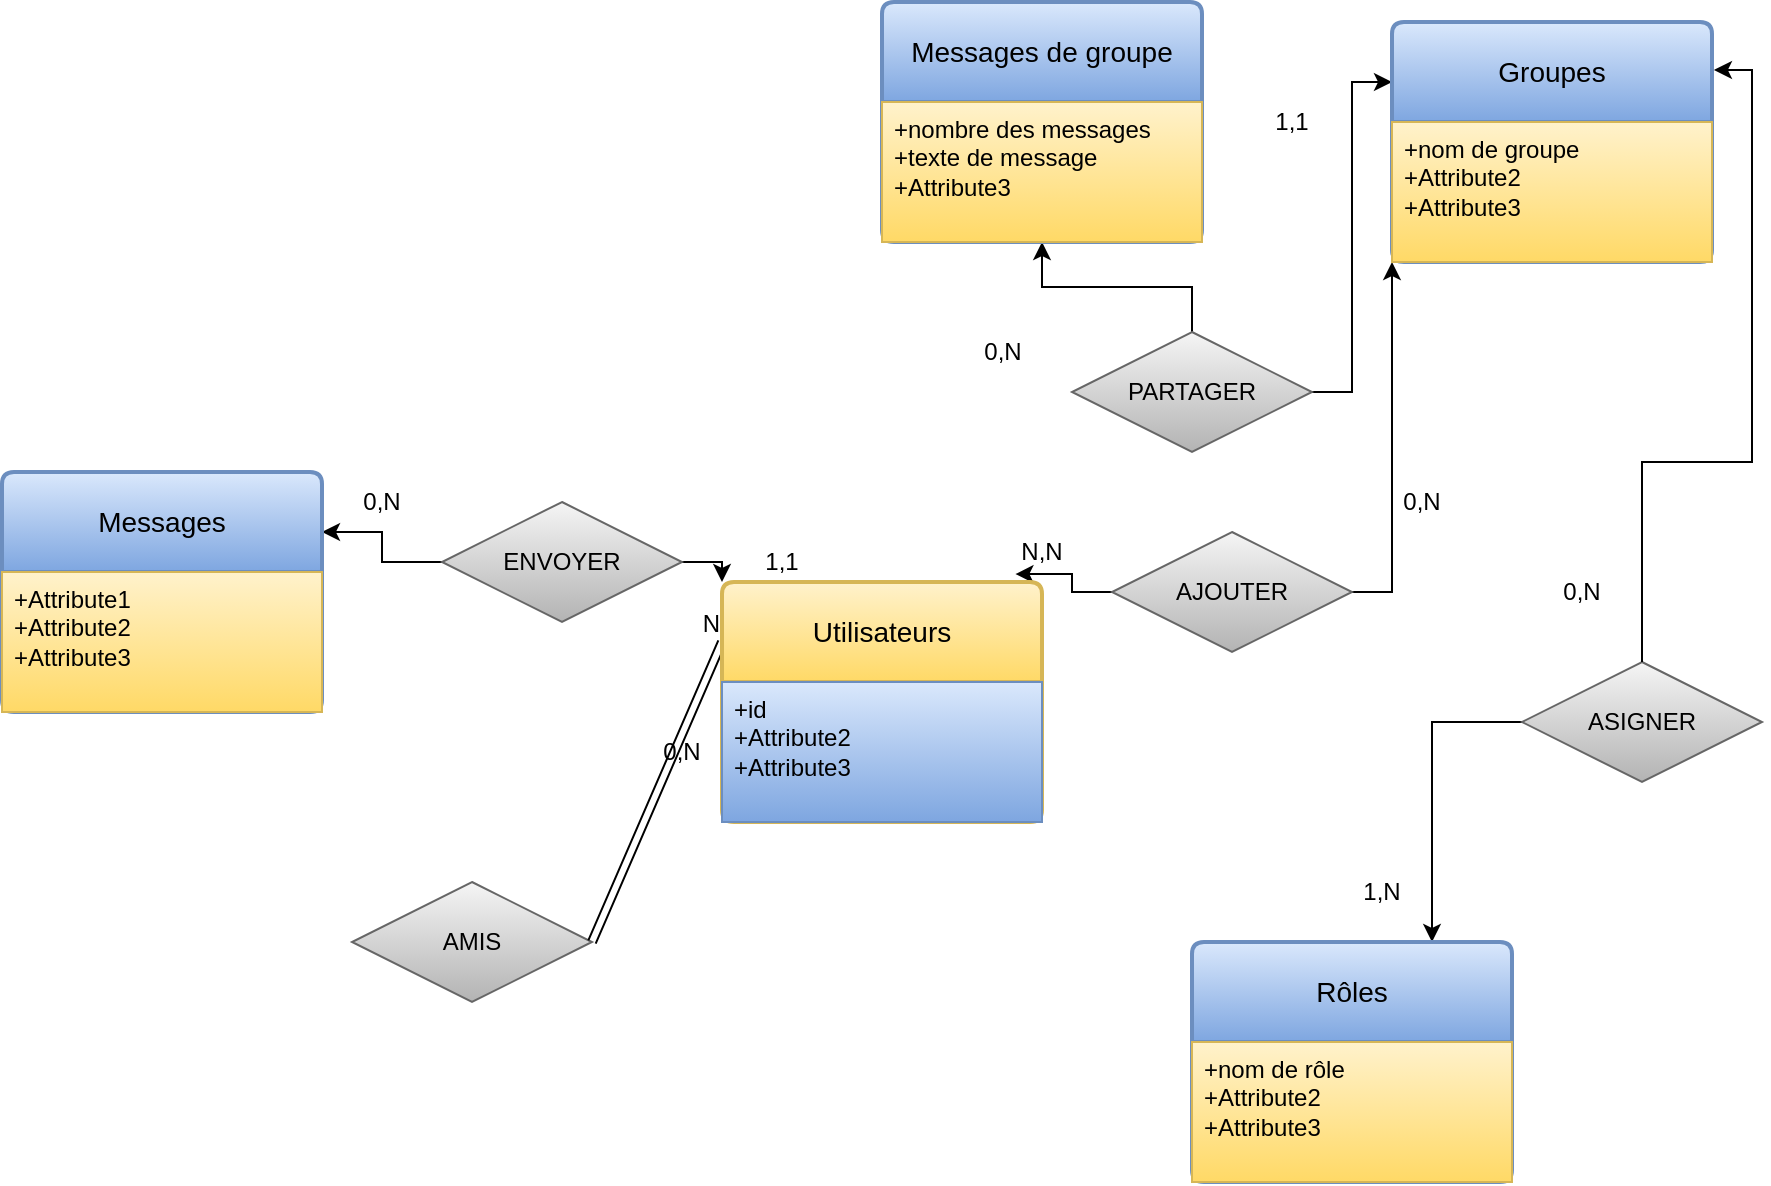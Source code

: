 <mxfile version="22.1.3" type="github">
  <diagram id="R2lEEEUBdFMjLlhIrx00" name="Page-1">
    <mxGraphModel dx="2023" dy="604" grid="1" gridSize="10" guides="1" tooltips="1" connect="1" arrows="1" fold="1" page="1" pageScale="1" pageWidth="850" pageHeight="1100" math="0" shadow="0" extFonts="Permanent Marker^https://fonts.googleapis.com/css?family=Permanent+Marker">
      <root>
        <mxCell id="0" />
        <mxCell id="1" parent="0" />
        <mxCell id="nqBFF6TNOds9ZoNXhfpZ-1" value="AMIS" style="shape=rhombus;perimeter=rhombusPerimeter;whiteSpace=wrap;html=1;align=center;fillColor=#f5f5f5;strokeColor=#666666;gradientColor=#b3b3b3;" parent="1" vertex="1">
          <mxGeometry x="130" y="480" width="120" height="60" as="geometry" />
        </mxCell>
        <mxCell id="5RMD4BezjyQq2ldkv20B-14" style="edgeStyle=orthogonalEdgeStyle;rounded=0;orthogonalLoop=1;jettySize=auto;html=1;entryX=0.75;entryY=0;entryDx=0;entryDy=0;" parent="1" source="nqBFF6TNOds9ZoNXhfpZ-2" target="5RMD4BezjyQq2ldkv20B-1" edge="1">
          <mxGeometry relative="1" as="geometry" />
        </mxCell>
        <mxCell id="nqBFF6TNOds9ZoNXhfpZ-2" value="ASIGNER" style="shape=rhombus;perimeter=rhombusPerimeter;whiteSpace=wrap;html=1;align=center;fillColor=#f5f5f5;strokeColor=#666666;gradientColor=#b3b3b3;" parent="1" vertex="1">
          <mxGeometry x="715" y="370" width="120" height="60" as="geometry" />
        </mxCell>
        <mxCell id="nqBFF6TNOds9ZoNXhfpZ-10" style="edgeStyle=orthogonalEdgeStyle;rounded=0;orthogonalLoop=1;jettySize=auto;html=1;exitX=0;exitY=0.5;exitDx=0;exitDy=0;entryX=0.917;entryY=-0.033;entryDx=0;entryDy=0;entryPerimeter=0;" parent="1" source="nqBFF6TNOds9ZoNXhfpZ-3" target="fBHS-X9BeHUpOfHcf2Rk-1" edge="1">
          <mxGeometry relative="1" as="geometry">
            <mxPoint x="465" y="350" as="targetPoint" />
          </mxGeometry>
        </mxCell>
        <mxCell id="5RMD4BezjyQq2ldkv20B-18" style="edgeStyle=orthogonalEdgeStyle;rounded=0;orthogonalLoop=1;jettySize=auto;html=1;entryX=0;entryY=1;entryDx=0;entryDy=0;" parent="1" source="nqBFF6TNOds9ZoNXhfpZ-3" target="5RMD4BezjyQq2ldkv20B-4" edge="1">
          <mxGeometry relative="1" as="geometry" />
        </mxCell>
        <mxCell id="nqBFF6TNOds9ZoNXhfpZ-3" value="AJOUTER" style="shape=rhombus;perimeter=rhombusPerimeter;whiteSpace=wrap;html=1;align=center;fillColor=#f5f5f5;strokeColor=#666666;gradientColor=#b3b3b3;" parent="1" vertex="1">
          <mxGeometry x="510" y="305" width="120" height="60" as="geometry" />
        </mxCell>
        <mxCell id="5RMD4BezjyQq2ldkv20B-10" style="edgeStyle=orthogonalEdgeStyle;rounded=0;orthogonalLoop=1;jettySize=auto;html=1;entryX=0.5;entryY=1;entryDx=0;entryDy=0;" parent="1" source="nqBFF6TNOds9ZoNXhfpZ-4" target="5RMD4BezjyQq2ldkv20B-8" edge="1">
          <mxGeometry relative="1" as="geometry" />
        </mxCell>
        <mxCell id="5RMD4BezjyQq2ldkv20B-17" style="edgeStyle=orthogonalEdgeStyle;rounded=0;orthogonalLoop=1;jettySize=auto;html=1;entryX=0;entryY=0.25;entryDx=0;entryDy=0;" parent="1" source="nqBFF6TNOds9ZoNXhfpZ-4" target="5RMD4BezjyQq2ldkv20B-3" edge="1">
          <mxGeometry relative="1" as="geometry" />
        </mxCell>
        <mxCell id="nqBFF6TNOds9ZoNXhfpZ-4" value="PARTAGER" style="shape=rhombus;perimeter=rhombusPerimeter;whiteSpace=wrap;html=1;align=center;fillColor=#f5f5f5;strokeColor=#666666;gradientColor=#b3b3b3;" parent="1" vertex="1">
          <mxGeometry x="490" y="205" width="120" height="60" as="geometry" />
        </mxCell>
        <mxCell id="nqBFF6TNOds9ZoNXhfpZ-18" style="edgeStyle=orthogonalEdgeStyle;rounded=0;orthogonalLoop=1;jettySize=auto;html=1;exitX=1;exitY=0.5;exitDx=0;exitDy=0;entryX=0;entryY=0;entryDx=0;entryDy=0;" parent="1" source="nqBFF6TNOds9ZoNXhfpZ-5" target="fBHS-X9BeHUpOfHcf2Rk-1" edge="1">
          <mxGeometry relative="1" as="geometry">
            <mxPoint x="365" y="350" as="targetPoint" />
          </mxGeometry>
        </mxCell>
        <mxCell id="5RMD4BezjyQq2ldkv20B-11" style="edgeStyle=orthogonalEdgeStyle;rounded=0;orthogonalLoop=1;jettySize=auto;html=1;exitX=0;exitY=0.5;exitDx=0;exitDy=0;entryX=1;entryY=0.25;entryDx=0;entryDy=0;" parent="1" source="nqBFF6TNOds9ZoNXhfpZ-5" target="5RMD4BezjyQq2ldkv20B-5" edge="1">
          <mxGeometry relative="1" as="geometry" />
        </mxCell>
        <mxCell id="nqBFF6TNOds9ZoNXhfpZ-5" value="ENVOYER" style="shape=rhombus;perimeter=rhombusPerimeter;whiteSpace=wrap;html=1;align=center;fillColor=#f5f5f5;strokeColor=#666666;gradientColor=#b3b3b3;" parent="1" vertex="1">
          <mxGeometry x="175" y="290" width="120" height="60" as="geometry" />
        </mxCell>
        <mxCell id="nqBFF6TNOds9ZoNXhfpZ-19" value="0,N" style="text;html=1;align=center;verticalAlign=middle;resizable=0;points=[];autosize=1;strokeColor=none;fillColor=none;" parent="1" vertex="1">
          <mxGeometry x="435" y="200" width="40" height="30" as="geometry" />
        </mxCell>
        <mxCell id="nqBFF6TNOds9ZoNXhfpZ-20" value="0,N" style="text;html=1;strokeColor=none;fillColor=none;align=center;verticalAlign=middle;whiteSpace=wrap;rounded=0;" parent="1" vertex="1">
          <mxGeometry x="715" y="320" width="60" height="30" as="geometry" />
        </mxCell>
        <mxCell id="nqBFF6TNOds9ZoNXhfpZ-21" value="1,N" style="text;html=1;strokeColor=none;fillColor=none;align=center;verticalAlign=middle;whiteSpace=wrap;rounded=0;" parent="1" vertex="1">
          <mxGeometry x="615" y="470" width="60" height="30" as="geometry" />
        </mxCell>
        <mxCell id="nqBFF6TNOds9ZoNXhfpZ-23" value="0,N" style="text;html=1;strokeColor=none;fillColor=none;align=center;verticalAlign=middle;whiteSpace=wrap;rounded=0;" parent="1" vertex="1">
          <mxGeometry x="265" y="400" width="60" height="30" as="geometry" />
        </mxCell>
        <mxCell id="nqBFF6TNOds9ZoNXhfpZ-24" value="N,N" style="text;html=1;strokeColor=none;fillColor=none;align=center;verticalAlign=middle;whiteSpace=wrap;rounded=0;" parent="1" vertex="1">
          <mxGeometry x="445" y="300" width="60" height="30" as="geometry" />
        </mxCell>
        <mxCell id="nqBFF6TNOds9ZoNXhfpZ-25" value="0,N" style="text;html=1;strokeColor=none;fillColor=none;align=center;verticalAlign=middle;whiteSpace=wrap;rounded=0;" parent="1" vertex="1">
          <mxGeometry x="635" y="275" width="60" height="30" as="geometry" />
        </mxCell>
        <mxCell id="nqBFF6TNOds9ZoNXhfpZ-26" value="1,1" style="text;html=1;strokeColor=none;fillColor=none;align=center;verticalAlign=middle;whiteSpace=wrap;rounded=0;" parent="1" vertex="1">
          <mxGeometry x="570" y="85" width="60" height="30" as="geometry" />
        </mxCell>
        <mxCell id="nqBFF6TNOds9ZoNXhfpZ-27" value="1,1" style="text;html=1;strokeColor=none;fillColor=none;align=center;verticalAlign=middle;whiteSpace=wrap;rounded=0;" parent="1" vertex="1">
          <mxGeometry x="315" y="305" width="60" height="30" as="geometry" />
        </mxCell>
        <mxCell id="nqBFF6TNOds9ZoNXhfpZ-28" value="0,N" style="text;html=1;strokeColor=none;fillColor=none;align=center;verticalAlign=middle;whiteSpace=wrap;rounded=0;" parent="1" vertex="1">
          <mxGeometry x="115" y="275" width="60" height="30" as="geometry" />
        </mxCell>
        <mxCell id="nqBFF6TNOds9ZoNXhfpZ-30" value="" style="shape=link;html=1;rounded=0;exitX=1;exitY=0.5;exitDx=0;exitDy=0;entryX=0;entryY=0.25;entryDx=0;entryDy=0;" parent="1" source="nqBFF6TNOds9ZoNXhfpZ-1" target="fBHS-X9BeHUpOfHcf2Rk-1" edge="1">
          <mxGeometry relative="1" as="geometry">
            <mxPoint x="335" y="380" as="sourcePoint" />
            <mxPoint x="365" y="370" as="targetPoint" />
          </mxGeometry>
        </mxCell>
        <mxCell id="nqBFF6TNOds9ZoNXhfpZ-31" value="N" style="resizable=0;html=1;whiteSpace=wrap;align=right;verticalAlign=bottom;" parent="nqBFF6TNOds9ZoNXhfpZ-30" connectable="0" vertex="1">
          <mxGeometry x="1" relative="1" as="geometry" />
        </mxCell>
        <mxCell id="5RMD4BezjyQq2ldkv20B-1" value="Rôles" style="swimlane;childLayout=stackLayout;horizontal=1;startSize=50;horizontalStack=0;rounded=1;fontSize=14;fontStyle=0;strokeWidth=2;resizeParent=0;resizeLast=1;shadow=0;dashed=0;align=center;arcSize=4;whiteSpace=wrap;html=1;fillColor=#dae8fc;gradientColor=#7ea6e0;strokeColor=#6c8ebf;" parent="1" vertex="1">
          <mxGeometry x="550" y="510" width="160" height="120" as="geometry" />
        </mxCell>
        <mxCell id="5RMD4BezjyQq2ldkv20B-2" value="+nom de rôle&lt;br&gt;+Attribute2&lt;br&gt;+Attribute3" style="align=left;strokeColor=#d6b656;fillColor=#fff2cc;spacingLeft=4;fontSize=12;verticalAlign=top;resizable=0;rotatable=0;part=1;html=1;gradientColor=#ffd966;" parent="5RMD4BezjyQq2ldkv20B-1" vertex="1">
          <mxGeometry y="50" width="160" height="70" as="geometry" />
        </mxCell>
        <mxCell id="5RMD4BezjyQq2ldkv20B-3" value="Groupes" style="swimlane;childLayout=stackLayout;horizontal=1;startSize=50;horizontalStack=0;rounded=1;fontSize=14;fontStyle=0;strokeWidth=2;resizeParent=0;resizeLast=1;shadow=0;dashed=0;align=center;arcSize=4;whiteSpace=wrap;html=1;fillColor=#dae8fc;gradientColor=#7ea6e0;strokeColor=#6c8ebf;" parent="1" vertex="1">
          <mxGeometry x="650" y="50" width="160" height="120" as="geometry" />
        </mxCell>
        <mxCell id="5RMD4BezjyQq2ldkv20B-4" value="+nom de groupe&lt;br&gt;+Attribute2&lt;br&gt;+Attribute3" style="align=left;strokeColor=#d6b656;fillColor=#fff2cc;spacingLeft=4;fontSize=12;verticalAlign=top;resizable=0;rotatable=0;part=1;html=1;gradientColor=#ffd966;" parent="5RMD4BezjyQq2ldkv20B-3" vertex="1">
          <mxGeometry y="50" width="160" height="70" as="geometry" />
        </mxCell>
        <mxCell id="5RMD4BezjyQq2ldkv20B-5" value="Messages" style="swimlane;childLayout=stackLayout;horizontal=1;startSize=50;horizontalStack=0;rounded=1;fontSize=14;fontStyle=0;strokeWidth=2;resizeParent=0;resizeLast=1;shadow=0;dashed=0;align=center;arcSize=4;whiteSpace=wrap;html=1;fillColor=#dae8fc;gradientColor=#7ea6e0;strokeColor=#6c8ebf;" parent="1" vertex="1">
          <mxGeometry x="-45" y="275" width="160" height="120" as="geometry" />
        </mxCell>
        <mxCell id="5RMD4BezjyQq2ldkv20B-6" value="+Attribute1&#xa;+Attribute2&#xa;+Attribute3" style="align=left;strokeColor=#d6b656;fillColor=#fff2cc;spacingLeft=4;fontSize=12;verticalAlign=top;resizable=0;rotatable=0;part=1;html=1;gradientColor=#ffd966;" parent="5RMD4BezjyQq2ldkv20B-5" vertex="1">
          <mxGeometry y="50" width="160" height="70" as="geometry" />
        </mxCell>
        <mxCell id="5RMD4BezjyQq2ldkv20B-7" value="Messages de groupe" style="swimlane;childLayout=stackLayout;horizontal=1;startSize=50;horizontalStack=0;rounded=1;fontSize=14;fontStyle=0;strokeWidth=2;resizeParent=0;resizeLast=1;shadow=0;dashed=0;align=center;arcSize=4;whiteSpace=wrap;html=1;fillColor=#dae8fc;gradientColor=#7ea6e0;strokeColor=#6c8ebf;" parent="1" vertex="1">
          <mxGeometry x="395" y="40" width="160" height="120" as="geometry" />
        </mxCell>
        <mxCell id="5RMD4BezjyQq2ldkv20B-8" value="+nombre des messages&lt;br&gt;+texte de message&lt;br&gt;+Attribute3" style="align=left;strokeColor=#d6b656;fillColor=#fff2cc;spacingLeft=4;fontSize=12;verticalAlign=top;resizable=0;rotatable=0;part=1;html=1;gradientColor=#ffd966;" parent="5RMD4BezjyQq2ldkv20B-7" vertex="1">
          <mxGeometry y="50" width="160" height="70" as="geometry" />
        </mxCell>
        <mxCell id="5RMD4BezjyQq2ldkv20B-20" style="edgeStyle=orthogonalEdgeStyle;rounded=0;orthogonalLoop=1;jettySize=auto;html=1;entryX=1.006;entryY=0.2;entryDx=0;entryDy=0;entryPerimeter=0;" parent="1" source="nqBFF6TNOds9ZoNXhfpZ-2" target="5RMD4BezjyQq2ldkv20B-3" edge="1">
          <mxGeometry relative="1" as="geometry" />
        </mxCell>
        <mxCell id="fBHS-X9BeHUpOfHcf2Rk-1" value="Utilisateurs" style="swimlane;childLayout=stackLayout;horizontal=1;startSize=50;horizontalStack=0;rounded=1;fontSize=14;fontStyle=0;strokeWidth=2;resizeParent=0;resizeLast=1;shadow=0;dashed=0;align=center;arcSize=4;whiteSpace=wrap;html=1;fillColor=#fff2cc;gradientColor=#ffd966;strokeColor=#d6b656;" vertex="1" parent="1">
          <mxGeometry x="315" y="330" width="160" height="120" as="geometry" />
        </mxCell>
        <mxCell id="fBHS-X9BeHUpOfHcf2Rk-2" value="+id&lt;br&gt;+Attribute2&lt;br&gt;+Attribute3" style="align=left;strokeColor=#6c8ebf;fillColor=#dae8fc;spacingLeft=4;fontSize=12;verticalAlign=top;resizable=0;rotatable=0;part=1;html=1;gradientColor=#7ea6e0;" vertex="1" parent="fBHS-X9BeHUpOfHcf2Rk-1">
          <mxGeometry y="50" width="160" height="70" as="geometry" />
        </mxCell>
      </root>
    </mxGraphModel>
  </diagram>
</mxfile>
